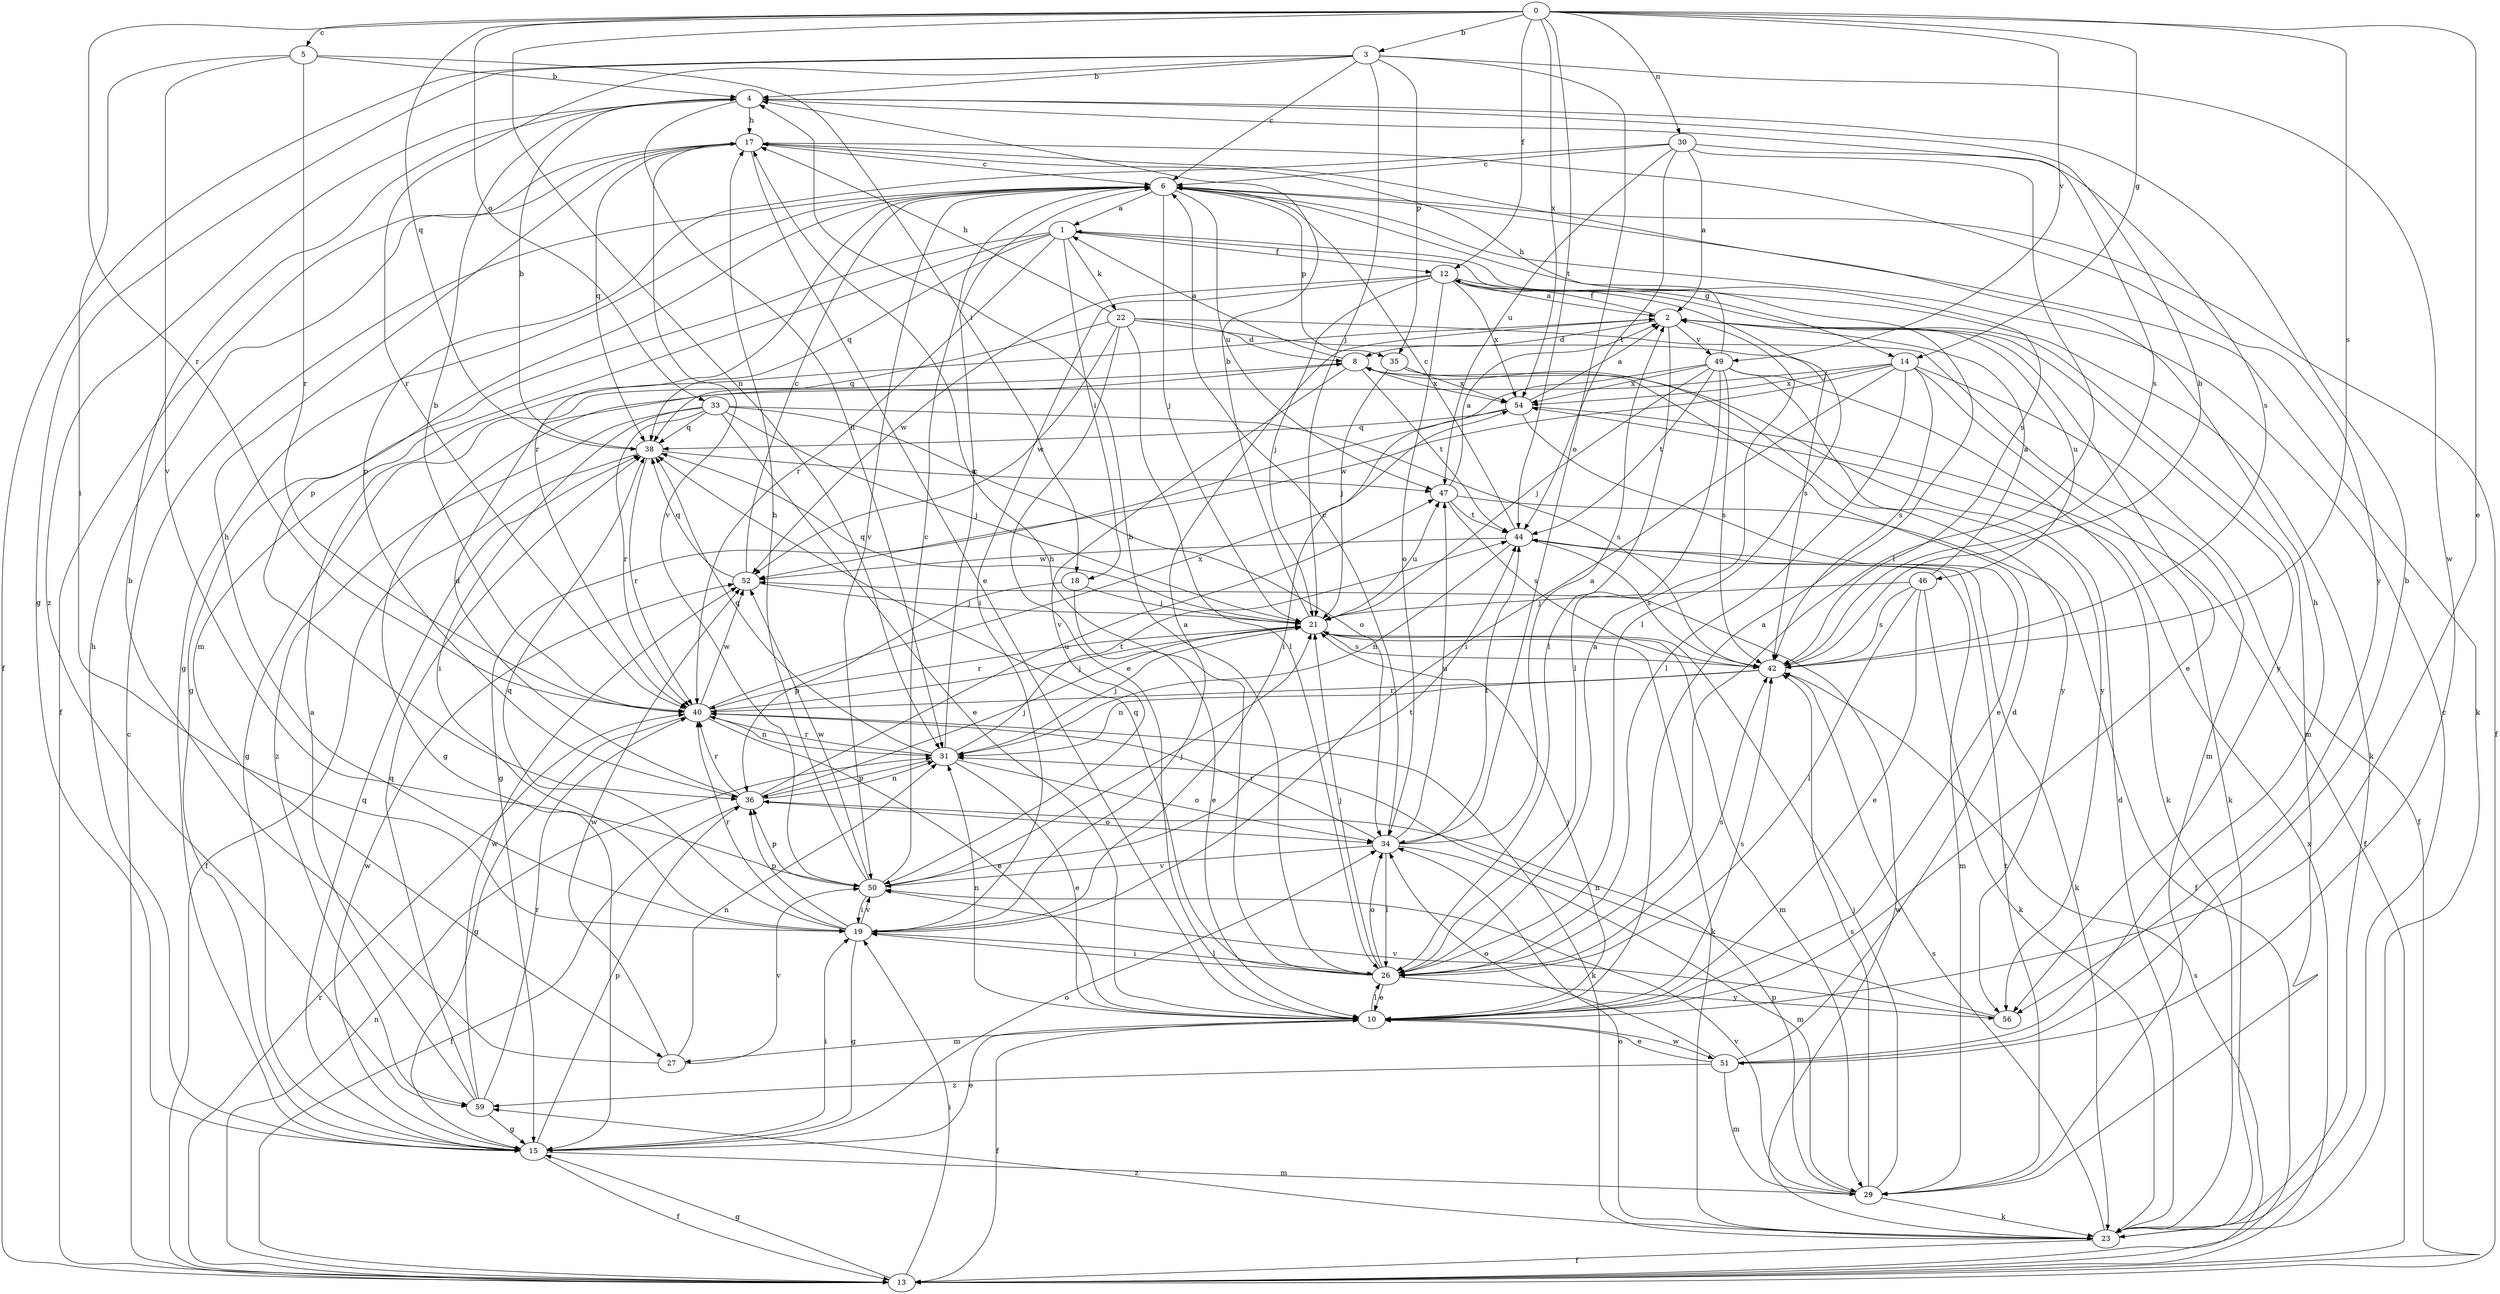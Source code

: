strict digraph  {
0;
1;
2;
3;
4;
5;
6;
8;
10;
12;
13;
14;
15;
17;
18;
19;
21;
22;
23;
26;
27;
29;
30;
31;
33;
34;
35;
36;
38;
40;
42;
44;
46;
47;
49;
50;
51;
52;
54;
56;
59;
0 -> 3  [label=b];
0 -> 5  [label=c];
0 -> 10  [label=e];
0 -> 12  [label=f];
0 -> 14  [label=g];
0 -> 30  [label=n];
0 -> 31  [label=n];
0 -> 33  [label=o];
0 -> 38  [label=q];
0 -> 40  [label=r];
0 -> 42  [label=s];
0 -> 44  [label=t];
0 -> 49  [label=v];
0 -> 54  [label=x];
1 -> 12  [label=f];
1 -> 14  [label=g];
1 -> 15  [label=g];
1 -> 18  [label=i];
1 -> 22  [label=k];
1 -> 27  [label=m];
1 -> 38  [label=q];
1 -> 40  [label=r];
2 -> 8  [label=d];
2 -> 10  [label=e];
2 -> 12  [label=f];
2 -> 26  [label=l];
2 -> 46  [label=u];
2 -> 49  [label=v];
2 -> 56  [label=y];
3 -> 4  [label=b];
3 -> 6  [label=c];
3 -> 13  [label=f];
3 -> 15  [label=g];
3 -> 21  [label=j];
3 -> 34  [label=o];
3 -> 35  [label=p];
3 -> 40  [label=r];
3 -> 51  [label=w];
4 -> 17  [label=h];
4 -> 31  [label=n];
4 -> 42  [label=s];
4 -> 59  [label=z];
5 -> 4  [label=b];
5 -> 18  [label=i];
5 -> 19  [label=i];
5 -> 40  [label=r];
5 -> 50  [label=v];
6 -> 1  [label=a];
6 -> 13  [label=f];
6 -> 15  [label=g];
6 -> 21  [label=j];
6 -> 23  [label=k];
6 -> 35  [label=p];
6 -> 36  [label=p];
6 -> 40  [label=r];
6 -> 42  [label=s];
6 -> 47  [label=u];
6 -> 50  [label=v];
8 -> 1  [label=a];
8 -> 15  [label=g];
8 -> 44  [label=t];
8 -> 50  [label=v];
8 -> 54  [label=x];
10 -> 1  [label=a];
10 -> 13  [label=f];
10 -> 21  [label=j];
10 -> 26  [label=l];
10 -> 27  [label=m];
10 -> 31  [label=n];
10 -> 42  [label=s];
10 -> 51  [label=w];
12 -> 2  [label=a];
12 -> 19  [label=i];
12 -> 21  [label=j];
12 -> 23  [label=k];
12 -> 26  [label=l];
12 -> 29  [label=m];
12 -> 34  [label=o];
12 -> 52  [label=w];
12 -> 54  [label=x];
13 -> 6  [label=c];
13 -> 15  [label=g];
13 -> 19  [label=i];
13 -> 31  [label=n];
13 -> 40  [label=r];
13 -> 42  [label=s];
13 -> 54  [label=x];
14 -> 13  [label=f];
14 -> 15  [label=g];
14 -> 19  [label=i];
14 -> 23  [label=k];
14 -> 26  [label=l];
14 -> 42  [label=s];
14 -> 52  [label=w];
14 -> 54  [label=x];
15 -> 10  [label=e];
15 -> 13  [label=f];
15 -> 17  [label=h];
15 -> 19  [label=i];
15 -> 29  [label=m];
15 -> 34  [label=o];
15 -> 36  [label=p];
15 -> 38  [label=q];
15 -> 52  [label=w];
17 -> 6  [label=c];
17 -> 10  [label=e];
17 -> 13  [label=f];
17 -> 38  [label=q];
17 -> 50  [label=v];
17 -> 56  [label=y];
18 -> 10  [label=e];
18 -> 21  [label=j];
18 -> 36  [label=p];
19 -> 2  [label=a];
19 -> 15  [label=g];
19 -> 17  [label=h];
19 -> 26  [label=l];
19 -> 36  [label=p];
19 -> 38  [label=q];
19 -> 40  [label=r];
19 -> 50  [label=v];
21 -> 4  [label=b];
21 -> 23  [label=k];
21 -> 29  [label=m];
21 -> 38  [label=q];
21 -> 40  [label=r];
21 -> 42  [label=s];
21 -> 47  [label=u];
22 -> 8  [label=d];
22 -> 10  [label=e];
22 -> 17  [label=h];
22 -> 26  [label=l];
22 -> 29  [label=m];
22 -> 38  [label=q];
22 -> 42  [label=s];
22 -> 52  [label=w];
23 -> 6  [label=c];
23 -> 8  [label=d];
23 -> 13  [label=f];
23 -> 34  [label=o];
23 -> 42  [label=s];
23 -> 52  [label=w];
23 -> 59  [label=z];
26 -> 2  [label=a];
26 -> 4  [label=b];
26 -> 10  [label=e];
26 -> 17  [label=h];
26 -> 19  [label=i];
26 -> 21  [label=j];
26 -> 34  [label=o];
26 -> 38  [label=q];
26 -> 42  [label=s];
26 -> 56  [label=y];
27 -> 4  [label=b];
27 -> 31  [label=n];
27 -> 50  [label=v];
27 -> 52  [label=w];
29 -> 21  [label=j];
29 -> 23  [label=k];
29 -> 36  [label=p];
29 -> 42  [label=s];
29 -> 44  [label=t];
29 -> 50  [label=v];
30 -> 2  [label=a];
30 -> 6  [label=c];
30 -> 26  [label=l];
30 -> 36  [label=p];
30 -> 42  [label=s];
30 -> 44  [label=t];
30 -> 47  [label=u];
31 -> 6  [label=c];
31 -> 10  [label=e];
31 -> 21  [label=j];
31 -> 34  [label=o];
31 -> 36  [label=p];
31 -> 38  [label=q];
31 -> 40  [label=r];
31 -> 44  [label=t];
33 -> 10  [label=e];
33 -> 19  [label=i];
33 -> 21  [label=j];
33 -> 34  [label=o];
33 -> 38  [label=q];
33 -> 40  [label=r];
33 -> 42  [label=s];
33 -> 59  [label=z];
34 -> 2  [label=a];
34 -> 6  [label=c];
34 -> 26  [label=l];
34 -> 29  [label=m];
34 -> 40  [label=r];
34 -> 44  [label=t];
34 -> 47  [label=u];
34 -> 50  [label=v];
35 -> 21  [label=j];
35 -> 54  [label=x];
35 -> 56  [label=y];
36 -> 8  [label=d];
36 -> 13  [label=f];
36 -> 21  [label=j];
36 -> 31  [label=n];
36 -> 34  [label=o];
36 -> 40  [label=r];
36 -> 47  [label=u];
38 -> 4  [label=b];
38 -> 13  [label=f];
38 -> 40  [label=r];
38 -> 47  [label=u];
40 -> 4  [label=b];
40 -> 10  [label=e];
40 -> 15  [label=g];
40 -> 21  [label=j];
40 -> 23  [label=k];
40 -> 31  [label=n];
40 -> 52  [label=w];
40 -> 54  [label=x];
42 -> 4  [label=b];
42 -> 31  [label=n];
42 -> 40  [label=r];
44 -> 6  [label=c];
44 -> 23  [label=k];
44 -> 29  [label=m];
44 -> 31  [label=n];
44 -> 42  [label=s];
44 -> 52  [label=w];
46 -> 2  [label=a];
46 -> 10  [label=e];
46 -> 21  [label=j];
46 -> 23  [label=k];
46 -> 26  [label=l];
46 -> 42  [label=s];
47 -> 2  [label=a];
47 -> 13  [label=f];
47 -> 42  [label=s];
47 -> 44  [label=t];
49 -> 17  [label=h];
49 -> 19  [label=i];
49 -> 21  [label=j];
49 -> 23  [label=k];
49 -> 26  [label=l];
49 -> 42  [label=s];
49 -> 44  [label=t];
49 -> 54  [label=x];
49 -> 56  [label=y];
50 -> 6  [label=c];
50 -> 17  [label=h];
50 -> 19  [label=i];
50 -> 21  [label=j];
50 -> 36  [label=p];
50 -> 44  [label=t];
50 -> 52  [label=w];
51 -> 4  [label=b];
51 -> 8  [label=d];
51 -> 10  [label=e];
51 -> 17  [label=h];
51 -> 29  [label=m];
51 -> 34  [label=o];
51 -> 59  [label=z];
52 -> 6  [label=c];
52 -> 21  [label=j];
52 -> 38  [label=q];
54 -> 2  [label=a];
54 -> 10  [label=e];
54 -> 13  [label=f];
54 -> 15  [label=g];
54 -> 38  [label=q];
56 -> 31  [label=n];
56 -> 50  [label=v];
59 -> 2  [label=a];
59 -> 15  [label=g];
59 -> 38  [label=q];
59 -> 40  [label=r];
59 -> 52  [label=w];
}
